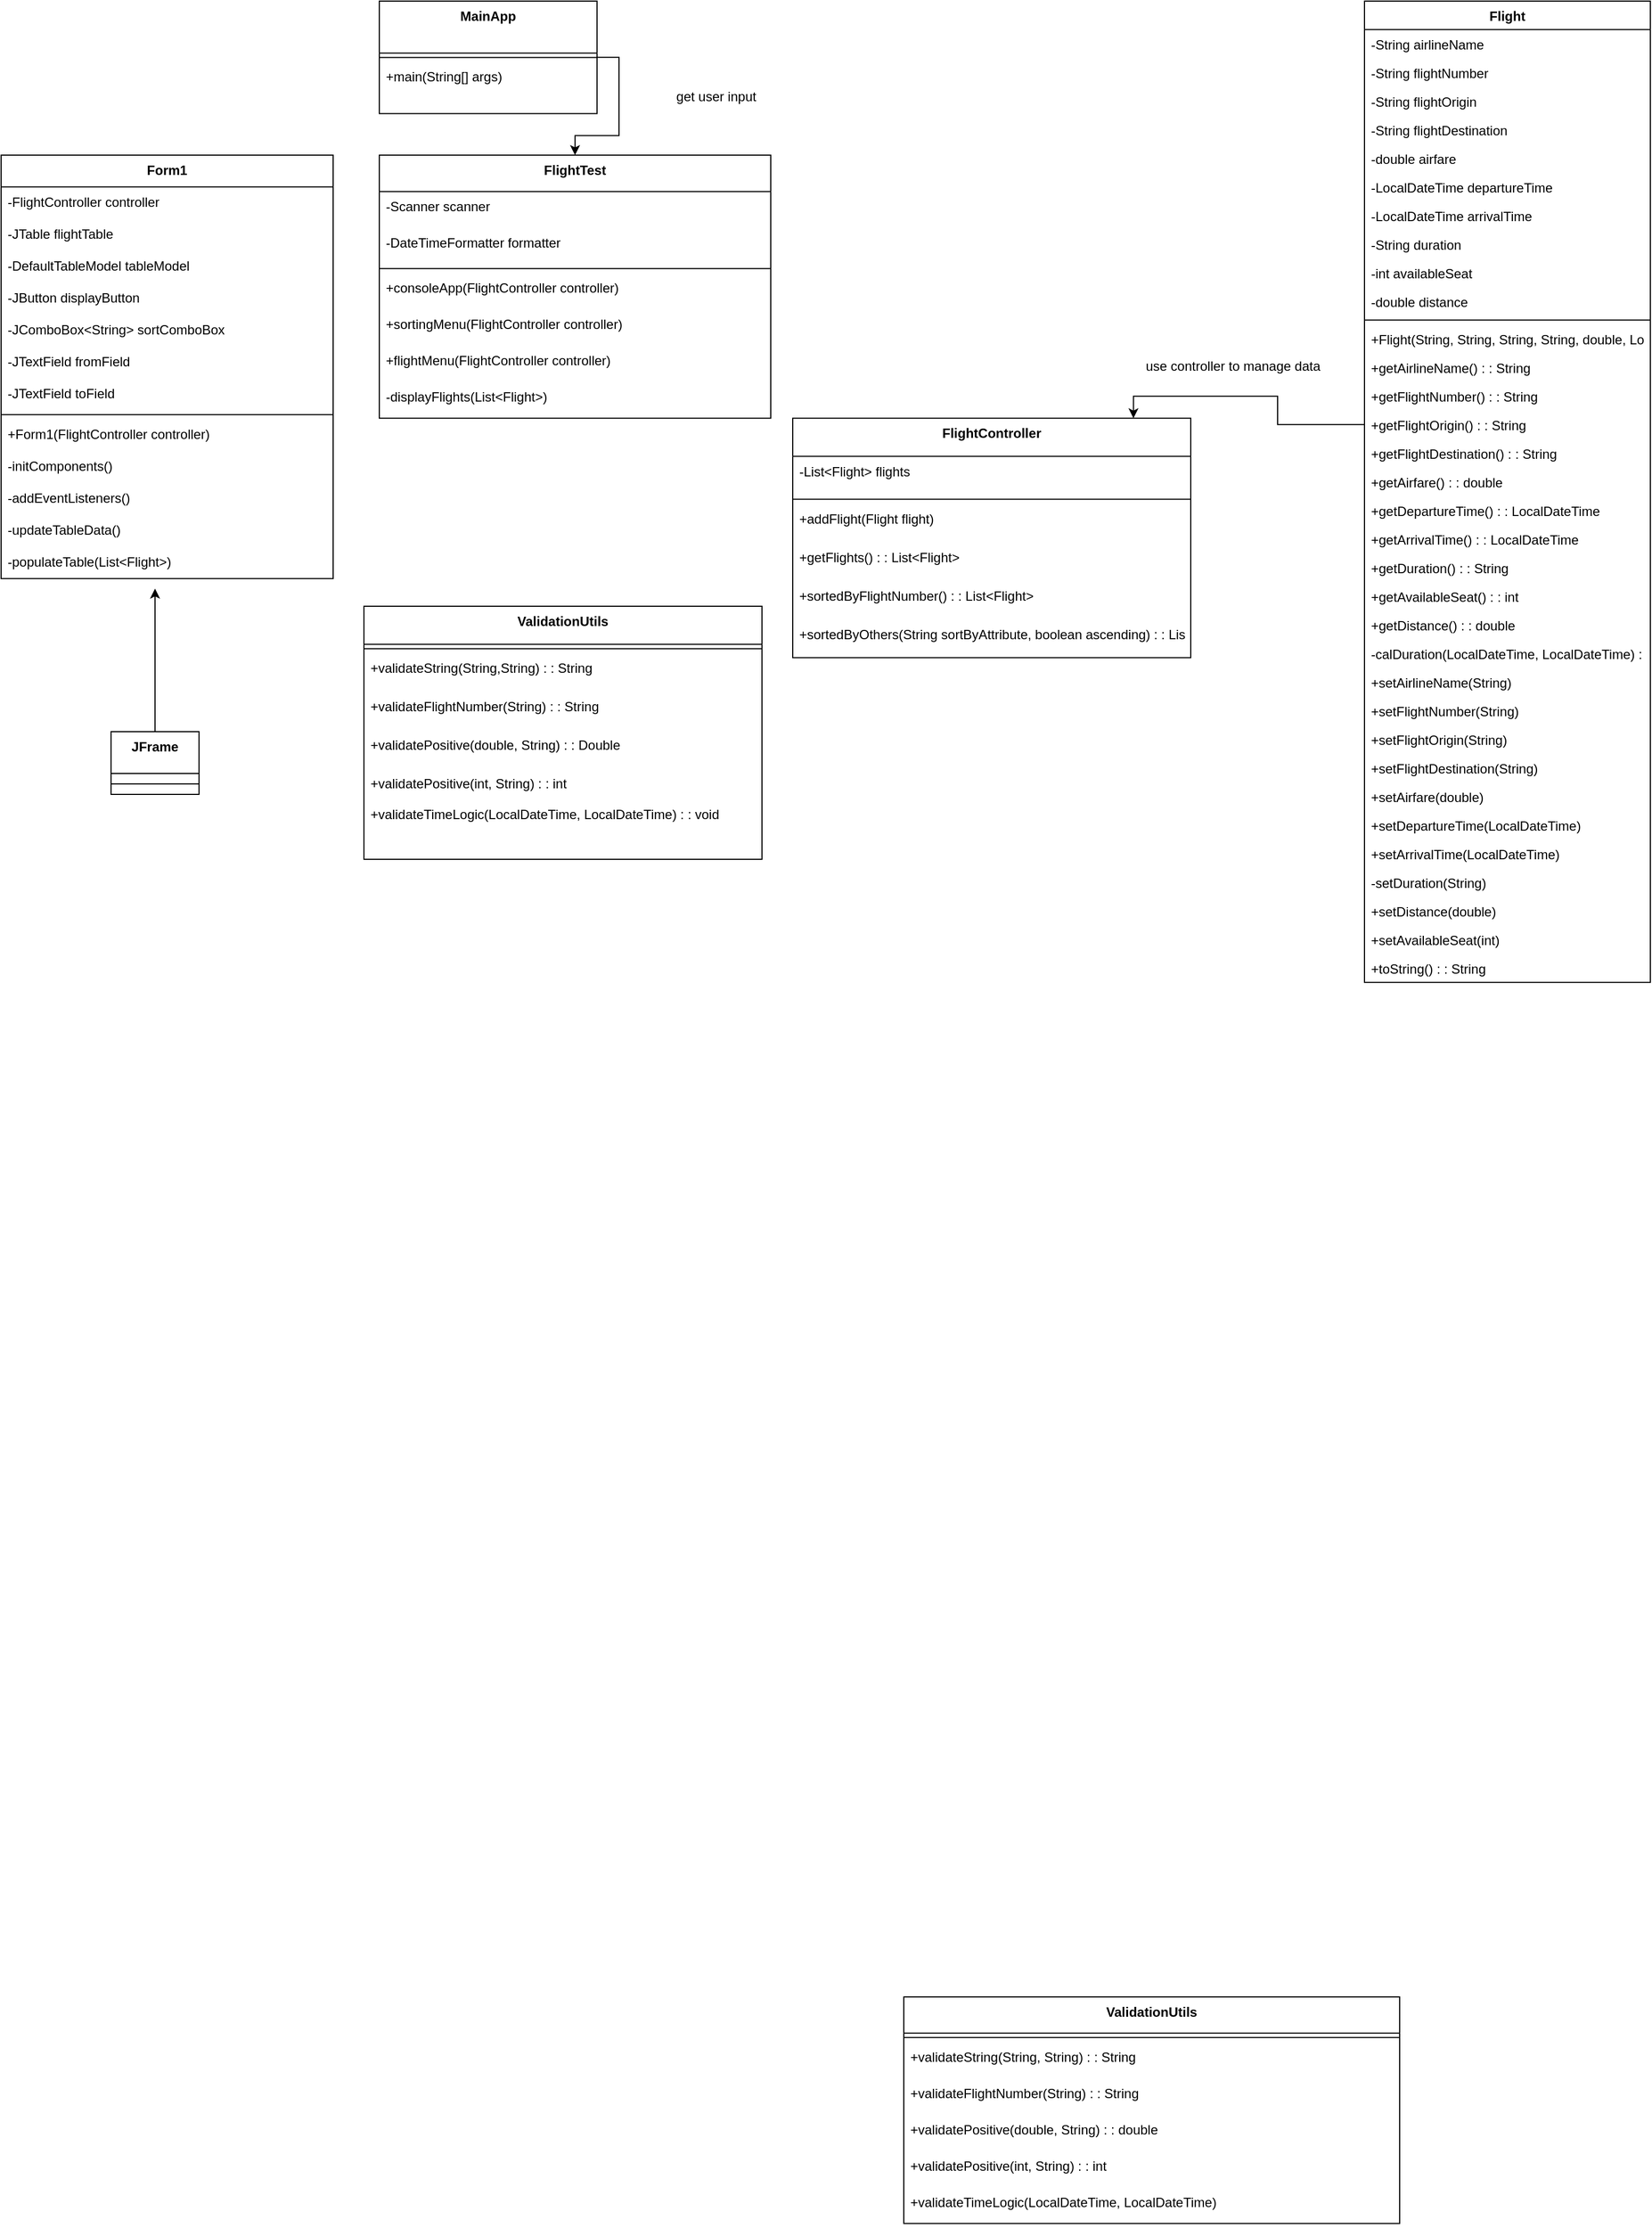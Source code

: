 <mxfile version="27.1.5">
  <diagram name="Page-1" id="KAUJIaK7NsmXlXG6KWXf">
    <mxGraphModel dx="2814" dy="1292" grid="1" gridSize="10" guides="1" tooltips="1" connect="1" arrows="1" fold="1" page="1" pageScale="1" pageWidth="850" pageHeight="1100" math="0" shadow="0">
      <root>
        <mxCell id="0" />
        <mxCell id="1" parent="0" />
        <mxCell id="0Yc7JymVGo0VNF-Y9l-0-92" style="edgeStyle=orthogonalEdgeStyle;rounded=0;orthogonalLoop=1;jettySize=auto;html=1;exitX=1;exitY=0.5;exitDx=0;exitDy=0;entryX=0.5;entryY=0;entryDx=0;entryDy=0;" edge="1" parent="1" source="0Yc7JymVGo0VNF-Y9l-0-1" target="0Yc7JymVGo0VNF-Y9l-0-67">
          <mxGeometry relative="1" as="geometry" />
        </mxCell>
        <mxCell id="0Yc7JymVGo0VNF-Y9l-0-1" value="MainApp" style="swimlane;fontStyle=1;align=center;verticalAlign=top;childLayout=stackLayout;horizontal=1;startSize=47.2;horizontalStack=0;resizeParent=1;resizeParentMax=0;resizeLast=0;collapsible=0;marginBottom=0;" vertex="1" parent="1">
          <mxGeometry x="404" y="20" width="198" height="102.2" as="geometry" />
        </mxCell>
        <mxCell id="0Yc7JymVGo0VNF-Y9l-0-2" style="line;strokeWidth=1;fillColor=none;align=left;verticalAlign=middle;spacingTop=-1;spacingLeft=3;spacingRight=3;rotatable=0;labelPosition=right;points=[];portConstraint=eastwest;strokeColor=inherit;" vertex="1" parent="0Yc7JymVGo0VNF-Y9l-0-1">
          <mxGeometry y="47.2" width="198" height="8" as="geometry" />
        </mxCell>
        <mxCell id="0Yc7JymVGo0VNF-Y9l-0-3" value="+main(String[] args)" style="text;strokeColor=none;fillColor=none;align=left;verticalAlign=top;spacingLeft=4;spacingRight=4;overflow=hidden;rotatable=0;points=[[0,0.5],[1,0.5]];portConstraint=eastwest;" vertex="1" parent="0Yc7JymVGo0VNF-Y9l-0-1">
          <mxGeometry y="55.2" width="198" height="47" as="geometry" />
        </mxCell>
        <mxCell id="0Yc7JymVGo0VNF-Y9l-0-4" value="FlightController" style="swimlane;fontStyle=1;align=center;verticalAlign=top;childLayout=stackLayout;horizontal=1;startSize=34.667;horizontalStack=0;resizeParent=1;resizeParentMax=0;resizeLast=0;collapsible=0;marginBottom=0;" vertex="1" parent="1">
          <mxGeometry x="780" y="399.14" width="362" height="217.667" as="geometry" />
        </mxCell>
        <mxCell id="0Yc7JymVGo0VNF-Y9l-0-5" value="-List&lt;Flight&gt; flights" style="text;strokeColor=none;fillColor=none;align=left;verticalAlign=top;spacingLeft=4;spacingRight=4;overflow=hidden;rotatable=0;points=[[0,0.5],[1,0.5]];portConstraint=eastwest;" vertex="1" parent="0Yc7JymVGo0VNF-Y9l-0-4">
          <mxGeometry y="34.667" width="362" height="35" as="geometry" />
        </mxCell>
        <mxCell id="0Yc7JymVGo0VNF-Y9l-0-6" style="line;strokeWidth=1;fillColor=none;align=left;verticalAlign=middle;spacingTop=-1;spacingLeft=3;spacingRight=3;rotatable=0;labelPosition=right;points=[];portConstraint=eastwest;strokeColor=inherit;" vertex="1" parent="0Yc7JymVGo0VNF-Y9l-0-4">
          <mxGeometry y="69.667" width="362" height="8" as="geometry" />
        </mxCell>
        <mxCell id="0Yc7JymVGo0VNF-Y9l-0-7" value="+addFlight(Flight flight)" style="text;strokeColor=none;fillColor=none;align=left;verticalAlign=top;spacingLeft=4;spacingRight=4;overflow=hidden;rotatable=0;points=[[0,0.5],[1,0.5]];portConstraint=eastwest;" vertex="1" parent="0Yc7JymVGo0VNF-Y9l-0-4">
          <mxGeometry y="77.667" width="362" height="35" as="geometry" />
        </mxCell>
        <mxCell id="0Yc7JymVGo0VNF-Y9l-0-8" value="+getFlights() : : List&lt;Flight&gt;" style="text;strokeColor=none;fillColor=none;align=left;verticalAlign=top;spacingLeft=4;spacingRight=4;overflow=hidden;rotatable=0;points=[[0,0.5],[1,0.5]];portConstraint=eastwest;" vertex="1" parent="0Yc7JymVGo0VNF-Y9l-0-4">
          <mxGeometry y="112.667" width="362" height="35" as="geometry" />
        </mxCell>
        <mxCell id="0Yc7JymVGo0VNF-Y9l-0-9" value="+sortedByFlightNumber() : : List&lt;Flight&gt;" style="text;strokeColor=none;fillColor=none;align=left;verticalAlign=top;spacingLeft=4;spacingRight=4;overflow=hidden;rotatable=0;points=[[0,0.5],[1,0.5]];portConstraint=eastwest;" vertex="1" parent="0Yc7JymVGo0VNF-Y9l-0-4">
          <mxGeometry y="147.667" width="362" height="35" as="geometry" />
        </mxCell>
        <mxCell id="0Yc7JymVGo0VNF-Y9l-0-10" value="+sortedByOthers(String sortByAttribute, boolean ascending) : : List&lt;Flight&gt;" style="text;strokeColor=none;fillColor=none;align=left;verticalAlign=top;spacingLeft=4;spacingRight=4;overflow=hidden;rotatable=0;points=[[0,0.5],[1,0.5]];portConstraint=eastwest;" vertex="1" parent="0Yc7JymVGo0VNF-Y9l-0-4">
          <mxGeometry y="182.667" width="362" height="35" as="geometry" />
        </mxCell>
        <mxCell id="0Yc7JymVGo0VNF-Y9l-0-11" value="Flight" style="swimlane;fontStyle=1;align=center;verticalAlign=top;childLayout=stackLayout;horizontal=1;startSize=25.882;horizontalStack=0;resizeParent=1;resizeParentMax=0;resizeLast=0;collapsible=0;marginBottom=0;" vertex="1" parent="1">
          <mxGeometry x="1300" y="20" width="260" height="891.882" as="geometry" />
        </mxCell>
        <mxCell id="0Yc7JymVGo0VNF-Y9l-0-12" value="-String airlineName" style="text;strokeColor=none;fillColor=none;align=left;verticalAlign=top;spacingLeft=4;spacingRight=4;overflow=hidden;rotatable=0;points=[[0,0.5],[1,0.5]];portConstraint=eastwest;" vertex="1" parent="0Yc7JymVGo0VNF-Y9l-0-11">
          <mxGeometry y="25.882" width="260" height="26" as="geometry" />
        </mxCell>
        <mxCell id="0Yc7JymVGo0VNF-Y9l-0-13" value="-String flightNumber" style="text;strokeColor=none;fillColor=none;align=left;verticalAlign=top;spacingLeft=4;spacingRight=4;overflow=hidden;rotatable=0;points=[[0,0.5],[1,0.5]];portConstraint=eastwest;" vertex="1" parent="0Yc7JymVGo0VNF-Y9l-0-11">
          <mxGeometry y="51.882" width="260" height="26" as="geometry" />
        </mxCell>
        <mxCell id="0Yc7JymVGo0VNF-Y9l-0-14" value="-String flightOrigin" style="text;strokeColor=none;fillColor=none;align=left;verticalAlign=top;spacingLeft=4;spacingRight=4;overflow=hidden;rotatable=0;points=[[0,0.5],[1,0.5]];portConstraint=eastwest;" vertex="1" parent="0Yc7JymVGo0VNF-Y9l-0-11">
          <mxGeometry y="77.882" width="260" height="26" as="geometry" />
        </mxCell>
        <mxCell id="0Yc7JymVGo0VNF-Y9l-0-15" value="-String flightDestination" style="text;strokeColor=none;fillColor=none;align=left;verticalAlign=top;spacingLeft=4;spacingRight=4;overflow=hidden;rotatable=0;points=[[0,0.5],[1,0.5]];portConstraint=eastwest;" vertex="1" parent="0Yc7JymVGo0VNF-Y9l-0-11">
          <mxGeometry y="103.882" width="260" height="26" as="geometry" />
        </mxCell>
        <mxCell id="0Yc7JymVGo0VNF-Y9l-0-16" value="-double airfare" style="text;strokeColor=none;fillColor=none;align=left;verticalAlign=top;spacingLeft=4;spacingRight=4;overflow=hidden;rotatable=0;points=[[0,0.5],[1,0.5]];portConstraint=eastwest;" vertex="1" parent="0Yc7JymVGo0VNF-Y9l-0-11">
          <mxGeometry y="129.882" width="260" height="26" as="geometry" />
        </mxCell>
        <mxCell id="0Yc7JymVGo0VNF-Y9l-0-17" value="-LocalDateTime departureTime" style="text;strokeColor=none;fillColor=none;align=left;verticalAlign=top;spacingLeft=4;spacingRight=4;overflow=hidden;rotatable=0;points=[[0,0.5],[1,0.5]];portConstraint=eastwest;" vertex="1" parent="0Yc7JymVGo0VNF-Y9l-0-11">
          <mxGeometry y="155.882" width="260" height="26" as="geometry" />
        </mxCell>
        <mxCell id="0Yc7JymVGo0VNF-Y9l-0-18" value="-LocalDateTime arrivalTime" style="text;strokeColor=none;fillColor=none;align=left;verticalAlign=top;spacingLeft=4;spacingRight=4;overflow=hidden;rotatable=0;points=[[0,0.5],[1,0.5]];portConstraint=eastwest;" vertex="1" parent="0Yc7JymVGo0VNF-Y9l-0-11">
          <mxGeometry y="181.882" width="260" height="26" as="geometry" />
        </mxCell>
        <mxCell id="0Yc7JymVGo0VNF-Y9l-0-19" value="-String duration" style="text;strokeColor=none;fillColor=none;align=left;verticalAlign=top;spacingLeft=4;spacingRight=4;overflow=hidden;rotatable=0;points=[[0,0.5],[1,0.5]];portConstraint=eastwest;" vertex="1" parent="0Yc7JymVGo0VNF-Y9l-0-11">
          <mxGeometry y="207.882" width="260" height="26" as="geometry" />
        </mxCell>
        <mxCell id="0Yc7JymVGo0VNF-Y9l-0-20" value="-int availableSeat" style="text;strokeColor=none;fillColor=none;align=left;verticalAlign=top;spacingLeft=4;spacingRight=4;overflow=hidden;rotatable=0;points=[[0,0.5],[1,0.5]];portConstraint=eastwest;" vertex="1" parent="0Yc7JymVGo0VNF-Y9l-0-11">
          <mxGeometry y="233.882" width="260" height="26" as="geometry" />
        </mxCell>
        <mxCell id="0Yc7JymVGo0VNF-Y9l-0-21" value="-double distance" style="text;strokeColor=none;fillColor=none;align=left;verticalAlign=top;spacingLeft=4;spacingRight=4;overflow=hidden;rotatable=0;points=[[0,0.5],[1,0.5]];portConstraint=eastwest;" vertex="1" parent="0Yc7JymVGo0VNF-Y9l-0-11">
          <mxGeometry y="259.882" width="260" height="26" as="geometry" />
        </mxCell>
        <mxCell id="0Yc7JymVGo0VNF-Y9l-0-22" style="line;strokeWidth=1;fillColor=none;align=left;verticalAlign=middle;spacingTop=-1;spacingLeft=3;spacingRight=3;rotatable=0;labelPosition=right;points=[];portConstraint=eastwest;strokeColor=inherit;" vertex="1" parent="0Yc7JymVGo0VNF-Y9l-0-11">
          <mxGeometry y="285.882" width="260" height="8" as="geometry" />
        </mxCell>
        <mxCell id="0Yc7JymVGo0VNF-Y9l-0-23" value="+Flight(String, String, String, String, double, LocalDateTime, LocalDateTime, int, double)" style="text;strokeColor=none;fillColor=none;align=left;verticalAlign=top;spacingLeft=4;spacingRight=4;overflow=hidden;rotatable=0;points=[[0,0.5],[1,0.5]];portConstraint=eastwest;" vertex="1" parent="0Yc7JymVGo0VNF-Y9l-0-11">
          <mxGeometry y="293.882" width="260" height="26" as="geometry" />
        </mxCell>
        <mxCell id="0Yc7JymVGo0VNF-Y9l-0-24" value="+getAirlineName() : : String" style="text;strokeColor=none;fillColor=none;align=left;verticalAlign=top;spacingLeft=4;spacingRight=4;overflow=hidden;rotatable=0;points=[[0,0.5],[1,0.5]];portConstraint=eastwest;" vertex="1" parent="0Yc7JymVGo0VNF-Y9l-0-11">
          <mxGeometry y="319.882" width="260" height="26" as="geometry" />
        </mxCell>
        <mxCell id="0Yc7JymVGo0VNF-Y9l-0-25" value="+getFlightNumber() : : String" style="text;strokeColor=none;fillColor=none;align=left;verticalAlign=top;spacingLeft=4;spacingRight=4;overflow=hidden;rotatable=0;points=[[0,0.5],[1,0.5]];portConstraint=eastwest;" vertex="1" parent="0Yc7JymVGo0VNF-Y9l-0-11">
          <mxGeometry y="345.882" width="260" height="26" as="geometry" />
        </mxCell>
        <mxCell id="0Yc7JymVGo0VNF-Y9l-0-26" value="+getFlightOrigin() : : String" style="text;strokeColor=none;fillColor=none;align=left;verticalAlign=top;spacingLeft=4;spacingRight=4;overflow=hidden;rotatable=0;points=[[0,0.5],[1,0.5]];portConstraint=eastwest;" vertex="1" parent="0Yc7JymVGo0VNF-Y9l-0-11">
          <mxGeometry y="371.882" width="260" height="26" as="geometry" />
        </mxCell>
        <mxCell id="0Yc7JymVGo0VNF-Y9l-0-27" value="+getFlightDestination() : : String" style="text;strokeColor=none;fillColor=none;align=left;verticalAlign=top;spacingLeft=4;spacingRight=4;overflow=hidden;rotatable=0;points=[[0,0.5],[1,0.5]];portConstraint=eastwest;" vertex="1" parent="0Yc7JymVGo0VNF-Y9l-0-11">
          <mxGeometry y="397.882" width="260" height="26" as="geometry" />
        </mxCell>
        <mxCell id="0Yc7JymVGo0VNF-Y9l-0-28" value="+getAirfare() : : double" style="text;strokeColor=none;fillColor=none;align=left;verticalAlign=top;spacingLeft=4;spacingRight=4;overflow=hidden;rotatable=0;points=[[0,0.5],[1,0.5]];portConstraint=eastwest;" vertex="1" parent="0Yc7JymVGo0VNF-Y9l-0-11">
          <mxGeometry y="423.882" width="260" height="26" as="geometry" />
        </mxCell>
        <mxCell id="0Yc7JymVGo0VNF-Y9l-0-29" value="+getDepartureTime() : : LocalDateTime" style="text;strokeColor=none;fillColor=none;align=left;verticalAlign=top;spacingLeft=4;spacingRight=4;overflow=hidden;rotatable=0;points=[[0,0.5],[1,0.5]];portConstraint=eastwest;" vertex="1" parent="0Yc7JymVGo0VNF-Y9l-0-11">
          <mxGeometry y="449.882" width="260" height="26" as="geometry" />
        </mxCell>
        <mxCell id="0Yc7JymVGo0VNF-Y9l-0-30" value="+getArrivalTime() : : LocalDateTime" style="text;strokeColor=none;fillColor=none;align=left;verticalAlign=top;spacingLeft=4;spacingRight=4;overflow=hidden;rotatable=0;points=[[0,0.5],[1,0.5]];portConstraint=eastwest;" vertex="1" parent="0Yc7JymVGo0VNF-Y9l-0-11">
          <mxGeometry y="475.882" width="260" height="26" as="geometry" />
        </mxCell>
        <mxCell id="0Yc7JymVGo0VNF-Y9l-0-31" value="+getDuration() : : String" style="text;strokeColor=none;fillColor=none;align=left;verticalAlign=top;spacingLeft=4;spacingRight=4;overflow=hidden;rotatable=0;points=[[0,0.5],[1,0.5]];portConstraint=eastwest;" vertex="1" parent="0Yc7JymVGo0VNF-Y9l-0-11">
          <mxGeometry y="501.882" width="260" height="26" as="geometry" />
        </mxCell>
        <mxCell id="0Yc7JymVGo0VNF-Y9l-0-32" value="+getAvailableSeat() : : int" style="text;strokeColor=none;fillColor=none;align=left;verticalAlign=top;spacingLeft=4;spacingRight=4;overflow=hidden;rotatable=0;points=[[0,0.5],[1,0.5]];portConstraint=eastwest;" vertex="1" parent="0Yc7JymVGo0VNF-Y9l-0-11">
          <mxGeometry y="527.882" width="260" height="26" as="geometry" />
        </mxCell>
        <mxCell id="0Yc7JymVGo0VNF-Y9l-0-33" value="+getDistance() : : double" style="text;strokeColor=none;fillColor=none;align=left;verticalAlign=top;spacingLeft=4;spacingRight=4;overflow=hidden;rotatable=0;points=[[0,0.5],[1,0.5]];portConstraint=eastwest;" vertex="1" parent="0Yc7JymVGo0VNF-Y9l-0-11">
          <mxGeometry y="553.882" width="260" height="26" as="geometry" />
        </mxCell>
        <mxCell id="0Yc7JymVGo0VNF-Y9l-0-34" value="-calDuration(LocalDateTime, LocalDateTime) : : String" style="text;strokeColor=none;fillColor=none;align=left;verticalAlign=top;spacingLeft=4;spacingRight=4;overflow=hidden;rotatable=0;points=[[0,0.5],[1,0.5]];portConstraint=eastwest;" vertex="1" parent="0Yc7JymVGo0VNF-Y9l-0-11">
          <mxGeometry y="579.882" width="260" height="26" as="geometry" />
        </mxCell>
        <mxCell id="0Yc7JymVGo0VNF-Y9l-0-35" value="+setAirlineName(String)" style="text;strokeColor=none;fillColor=none;align=left;verticalAlign=top;spacingLeft=4;spacingRight=4;overflow=hidden;rotatable=0;points=[[0,0.5],[1,0.5]];portConstraint=eastwest;" vertex="1" parent="0Yc7JymVGo0VNF-Y9l-0-11">
          <mxGeometry y="605.882" width="260" height="26" as="geometry" />
        </mxCell>
        <mxCell id="0Yc7JymVGo0VNF-Y9l-0-36" value="+setFlightNumber(String)" style="text;strokeColor=none;fillColor=none;align=left;verticalAlign=top;spacingLeft=4;spacingRight=4;overflow=hidden;rotatable=0;points=[[0,0.5],[1,0.5]];portConstraint=eastwest;" vertex="1" parent="0Yc7JymVGo0VNF-Y9l-0-11">
          <mxGeometry y="631.882" width="260" height="26" as="geometry" />
        </mxCell>
        <mxCell id="0Yc7JymVGo0VNF-Y9l-0-37" value="+setFlightOrigin(String)" style="text;strokeColor=none;fillColor=none;align=left;verticalAlign=top;spacingLeft=4;spacingRight=4;overflow=hidden;rotatable=0;points=[[0,0.5],[1,0.5]];portConstraint=eastwest;" vertex="1" parent="0Yc7JymVGo0VNF-Y9l-0-11">
          <mxGeometry y="657.882" width="260" height="26" as="geometry" />
        </mxCell>
        <mxCell id="0Yc7JymVGo0VNF-Y9l-0-38" value="+setFlightDestination(String)" style="text;strokeColor=none;fillColor=none;align=left;verticalAlign=top;spacingLeft=4;spacingRight=4;overflow=hidden;rotatable=0;points=[[0,0.5],[1,0.5]];portConstraint=eastwest;" vertex="1" parent="0Yc7JymVGo0VNF-Y9l-0-11">
          <mxGeometry y="683.882" width="260" height="26" as="geometry" />
        </mxCell>
        <mxCell id="0Yc7JymVGo0VNF-Y9l-0-39" value="+setAirfare(double)" style="text;strokeColor=none;fillColor=none;align=left;verticalAlign=top;spacingLeft=4;spacingRight=4;overflow=hidden;rotatable=0;points=[[0,0.5],[1,0.5]];portConstraint=eastwest;" vertex="1" parent="0Yc7JymVGo0VNF-Y9l-0-11">
          <mxGeometry y="709.882" width="260" height="26" as="geometry" />
        </mxCell>
        <mxCell id="0Yc7JymVGo0VNF-Y9l-0-40" value="+setDepartureTime(LocalDateTime)" style="text;strokeColor=none;fillColor=none;align=left;verticalAlign=top;spacingLeft=4;spacingRight=4;overflow=hidden;rotatable=0;points=[[0,0.5],[1,0.5]];portConstraint=eastwest;" vertex="1" parent="0Yc7JymVGo0VNF-Y9l-0-11">
          <mxGeometry y="735.882" width="260" height="26" as="geometry" />
        </mxCell>
        <mxCell id="0Yc7JymVGo0VNF-Y9l-0-41" value="+setArrivalTime(LocalDateTime)" style="text;strokeColor=none;fillColor=none;align=left;verticalAlign=top;spacingLeft=4;spacingRight=4;overflow=hidden;rotatable=0;points=[[0,0.5],[1,0.5]];portConstraint=eastwest;" vertex="1" parent="0Yc7JymVGo0VNF-Y9l-0-11">
          <mxGeometry y="761.882" width="260" height="26" as="geometry" />
        </mxCell>
        <mxCell id="0Yc7JymVGo0VNF-Y9l-0-42" value="-setDuration(String)" style="text;strokeColor=none;fillColor=none;align=left;verticalAlign=top;spacingLeft=4;spacingRight=4;overflow=hidden;rotatable=0;points=[[0,0.5],[1,0.5]];portConstraint=eastwest;" vertex="1" parent="0Yc7JymVGo0VNF-Y9l-0-11">
          <mxGeometry y="787.882" width="260" height="26" as="geometry" />
        </mxCell>
        <mxCell id="0Yc7JymVGo0VNF-Y9l-0-43" value="+setDistance(double)" style="text;strokeColor=none;fillColor=none;align=left;verticalAlign=top;spacingLeft=4;spacingRight=4;overflow=hidden;rotatable=0;points=[[0,0.5],[1,0.5]];portConstraint=eastwest;" vertex="1" parent="0Yc7JymVGo0VNF-Y9l-0-11">
          <mxGeometry y="813.882" width="260" height="26" as="geometry" />
        </mxCell>
        <mxCell id="0Yc7JymVGo0VNF-Y9l-0-44" value="+setAvailableSeat(int)" style="text;strokeColor=none;fillColor=none;align=left;verticalAlign=top;spacingLeft=4;spacingRight=4;overflow=hidden;rotatable=0;points=[[0,0.5],[1,0.5]];portConstraint=eastwest;" vertex="1" parent="0Yc7JymVGo0VNF-Y9l-0-11">
          <mxGeometry y="839.882" width="260" height="26" as="geometry" />
        </mxCell>
        <mxCell id="0Yc7JymVGo0VNF-Y9l-0-45" value="+toString() : : String" style="text;strokeColor=none;fillColor=none;align=left;verticalAlign=top;spacingLeft=4;spacingRight=4;overflow=hidden;rotatable=0;points=[[0,0.5],[1,0.5]];portConstraint=eastwest;" vertex="1" parent="0Yc7JymVGo0VNF-Y9l-0-11">
          <mxGeometry y="865.882" width="260" height="26" as="geometry" />
        </mxCell>
        <mxCell id="0Yc7JymVGo0VNF-Y9l-0-46" value="ValidationUtils" style="swimlane;fontStyle=1;align=center;verticalAlign=top;childLayout=stackLayout;horizontal=1;startSize=32.923;horizontalStack=0;resizeParent=1;resizeParentMax=0;resizeLast=0;collapsible=0;marginBottom=0;" vertex="1" parent="1">
          <mxGeometry x="881" y="1834" width="451" height="205.923" as="geometry" />
        </mxCell>
        <mxCell id="0Yc7JymVGo0VNF-Y9l-0-47" style="line;strokeWidth=1;fillColor=none;align=left;verticalAlign=middle;spacingTop=-1;spacingLeft=3;spacingRight=3;rotatable=0;labelPosition=right;points=[];portConstraint=eastwest;strokeColor=inherit;" vertex="1" parent="0Yc7JymVGo0VNF-Y9l-0-46">
          <mxGeometry y="32.923" width="451" height="8" as="geometry" />
        </mxCell>
        <mxCell id="0Yc7JymVGo0VNF-Y9l-0-48" value="+validateString(String, String) : : String" style="text;strokeColor=none;fillColor=none;align=left;verticalAlign=top;spacingLeft=4;spacingRight=4;overflow=hidden;rotatable=0;points=[[0,0.5],[1,0.5]];portConstraint=eastwest;" vertex="1" parent="0Yc7JymVGo0VNF-Y9l-0-46">
          <mxGeometry y="40.923" width="451" height="33" as="geometry" />
        </mxCell>
        <mxCell id="0Yc7JymVGo0VNF-Y9l-0-49" value="+validateFlightNumber(String) : : String" style="text;strokeColor=none;fillColor=none;align=left;verticalAlign=top;spacingLeft=4;spacingRight=4;overflow=hidden;rotatable=0;points=[[0,0.5],[1,0.5]];portConstraint=eastwest;" vertex="1" parent="0Yc7JymVGo0VNF-Y9l-0-46">
          <mxGeometry y="73.923" width="451" height="33" as="geometry" />
        </mxCell>
        <mxCell id="0Yc7JymVGo0VNF-Y9l-0-50" value="+validatePositive(double, String) : : double" style="text;strokeColor=none;fillColor=none;align=left;verticalAlign=top;spacingLeft=4;spacingRight=4;overflow=hidden;rotatable=0;points=[[0,0.5],[1,0.5]];portConstraint=eastwest;" vertex="1" parent="0Yc7JymVGo0VNF-Y9l-0-46">
          <mxGeometry y="106.923" width="451" height="33" as="geometry" />
        </mxCell>
        <mxCell id="0Yc7JymVGo0VNF-Y9l-0-51" value="+validatePositive(int, String) : : int" style="text;strokeColor=none;fillColor=none;align=left;verticalAlign=top;spacingLeft=4;spacingRight=4;overflow=hidden;rotatable=0;points=[[0,0.5],[1,0.5]];portConstraint=eastwest;" vertex="1" parent="0Yc7JymVGo0VNF-Y9l-0-46">
          <mxGeometry y="139.923" width="451" height="33" as="geometry" />
        </mxCell>
        <mxCell id="0Yc7JymVGo0VNF-Y9l-0-52" value="+validateTimeLogic(LocalDateTime, LocalDateTime)" style="text;strokeColor=none;fillColor=none;align=left;verticalAlign=top;spacingLeft=4;spacingRight=4;overflow=hidden;rotatable=0;points=[[0,0.5],[1,0.5]];portConstraint=eastwest;" vertex="1" parent="0Yc7JymVGo0VNF-Y9l-0-46">
          <mxGeometry y="172.923" width="451" height="33" as="geometry" />
        </mxCell>
        <mxCell id="0Yc7JymVGo0VNF-Y9l-0-53" value="Form1" style="swimlane;fontStyle=1;align=center;verticalAlign=top;childLayout=stackLayout;horizontal=1;startSize=28.923;horizontalStack=0;resizeParent=1;resizeParentMax=0;resizeLast=0;collapsible=0;marginBottom=0;" vertex="1" parent="1">
          <mxGeometry x="60" y="160" width="302" height="384.923" as="geometry" />
        </mxCell>
        <mxCell id="0Yc7JymVGo0VNF-Y9l-0-54" value="-FlightController controller" style="text;strokeColor=none;fillColor=none;align=left;verticalAlign=top;spacingLeft=4;spacingRight=4;overflow=hidden;rotatable=0;points=[[0,0.5],[1,0.5]];portConstraint=eastwest;" vertex="1" parent="0Yc7JymVGo0VNF-Y9l-0-53">
          <mxGeometry y="28.923" width="302" height="29" as="geometry" />
        </mxCell>
        <mxCell id="0Yc7JymVGo0VNF-Y9l-0-55" value="-JTable flightTable" style="text;strokeColor=none;fillColor=none;align=left;verticalAlign=top;spacingLeft=4;spacingRight=4;overflow=hidden;rotatable=0;points=[[0,0.5],[1,0.5]];portConstraint=eastwest;" vertex="1" parent="0Yc7JymVGo0VNF-Y9l-0-53">
          <mxGeometry y="57.923" width="302" height="29" as="geometry" />
        </mxCell>
        <mxCell id="0Yc7JymVGo0VNF-Y9l-0-56" value="-DefaultTableModel tableModel" style="text;strokeColor=none;fillColor=none;align=left;verticalAlign=top;spacingLeft=4;spacingRight=4;overflow=hidden;rotatable=0;points=[[0,0.5],[1,0.5]];portConstraint=eastwest;" vertex="1" parent="0Yc7JymVGo0VNF-Y9l-0-53">
          <mxGeometry y="86.923" width="302" height="29" as="geometry" />
        </mxCell>
        <mxCell id="0Yc7JymVGo0VNF-Y9l-0-57" value="-JButton displayButton" style="text;strokeColor=none;fillColor=none;align=left;verticalAlign=top;spacingLeft=4;spacingRight=4;overflow=hidden;rotatable=0;points=[[0,0.5],[1,0.5]];portConstraint=eastwest;" vertex="1" parent="0Yc7JymVGo0VNF-Y9l-0-53">
          <mxGeometry y="115.923" width="302" height="29" as="geometry" />
        </mxCell>
        <mxCell id="0Yc7JymVGo0VNF-Y9l-0-58" value="-JComboBox&lt;String&gt; sortComboBox" style="text;strokeColor=none;fillColor=none;align=left;verticalAlign=top;spacingLeft=4;spacingRight=4;overflow=hidden;rotatable=0;points=[[0,0.5],[1,0.5]];portConstraint=eastwest;" vertex="1" parent="0Yc7JymVGo0VNF-Y9l-0-53">
          <mxGeometry y="144.923" width="302" height="29" as="geometry" />
        </mxCell>
        <mxCell id="0Yc7JymVGo0VNF-Y9l-0-59" value="-JTextField fromField" style="text;strokeColor=none;fillColor=none;align=left;verticalAlign=top;spacingLeft=4;spacingRight=4;overflow=hidden;rotatable=0;points=[[0,0.5],[1,0.5]];portConstraint=eastwest;" vertex="1" parent="0Yc7JymVGo0VNF-Y9l-0-53">
          <mxGeometry y="173.923" width="302" height="29" as="geometry" />
        </mxCell>
        <mxCell id="0Yc7JymVGo0VNF-Y9l-0-60" value="-JTextField toField" style="text;strokeColor=none;fillColor=none;align=left;verticalAlign=top;spacingLeft=4;spacingRight=4;overflow=hidden;rotatable=0;points=[[0,0.5],[1,0.5]];portConstraint=eastwest;" vertex="1" parent="0Yc7JymVGo0VNF-Y9l-0-53">
          <mxGeometry y="202.923" width="302" height="29" as="geometry" />
        </mxCell>
        <mxCell id="0Yc7JymVGo0VNF-Y9l-0-61" style="line;strokeWidth=1;fillColor=none;align=left;verticalAlign=middle;spacingTop=-1;spacingLeft=3;spacingRight=3;rotatable=0;labelPosition=right;points=[];portConstraint=eastwest;strokeColor=inherit;" vertex="1" parent="0Yc7JymVGo0VNF-Y9l-0-53">
          <mxGeometry y="231.923" width="302" height="8" as="geometry" />
        </mxCell>
        <mxCell id="0Yc7JymVGo0VNF-Y9l-0-62" value="+Form1(FlightController controller)" style="text;strokeColor=none;fillColor=none;align=left;verticalAlign=top;spacingLeft=4;spacingRight=4;overflow=hidden;rotatable=0;points=[[0,0.5],[1,0.5]];portConstraint=eastwest;" vertex="1" parent="0Yc7JymVGo0VNF-Y9l-0-53">
          <mxGeometry y="239.923" width="302" height="29" as="geometry" />
        </mxCell>
        <mxCell id="0Yc7JymVGo0VNF-Y9l-0-63" value="-initComponents()" style="text;strokeColor=none;fillColor=none;align=left;verticalAlign=top;spacingLeft=4;spacingRight=4;overflow=hidden;rotatable=0;points=[[0,0.5],[1,0.5]];portConstraint=eastwest;" vertex="1" parent="0Yc7JymVGo0VNF-Y9l-0-53">
          <mxGeometry y="268.923" width="302" height="29" as="geometry" />
        </mxCell>
        <mxCell id="0Yc7JymVGo0VNF-Y9l-0-64" value="-addEventListeners()" style="text;strokeColor=none;fillColor=none;align=left;verticalAlign=top;spacingLeft=4;spacingRight=4;overflow=hidden;rotatable=0;points=[[0,0.5],[1,0.5]];portConstraint=eastwest;" vertex="1" parent="0Yc7JymVGo0VNF-Y9l-0-53">
          <mxGeometry y="297.923" width="302" height="29" as="geometry" />
        </mxCell>
        <mxCell id="0Yc7JymVGo0VNF-Y9l-0-65" value="-updateTableData()" style="text;strokeColor=none;fillColor=none;align=left;verticalAlign=top;spacingLeft=4;spacingRight=4;overflow=hidden;rotatable=0;points=[[0,0.5],[1,0.5]];portConstraint=eastwest;" vertex="1" parent="0Yc7JymVGo0VNF-Y9l-0-53">
          <mxGeometry y="326.923" width="302" height="29" as="geometry" />
        </mxCell>
        <mxCell id="0Yc7JymVGo0VNF-Y9l-0-66" value="-populateTable(List&lt;Flight&gt;)" style="text;strokeColor=none;fillColor=none;align=left;verticalAlign=top;spacingLeft=4;spacingRight=4;overflow=hidden;rotatable=0;points=[[0,0.5],[1,0.5]];portConstraint=eastwest;" vertex="1" parent="0Yc7JymVGo0VNF-Y9l-0-53">
          <mxGeometry y="355.923" width="302" height="29" as="geometry" />
        </mxCell>
        <mxCell id="0Yc7JymVGo0VNF-Y9l-0-67" value="FlightTest" style="swimlane;fontStyle=1;align=center;verticalAlign=top;childLayout=stackLayout;horizontal=1;startSize=33.143;horizontalStack=0;resizeParent=1;resizeParentMax=0;resizeLast=0;collapsible=0;marginBottom=0;" vertex="1" parent="1">
          <mxGeometry x="404" y="160" width="356" height="239.143" as="geometry" />
        </mxCell>
        <mxCell id="0Yc7JymVGo0VNF-Y9l-0-68" value="-Scanner scanner" style="text;strokeColor=none;fillColor=none;align=left;verticalAlign=top;spacingLeft=4;spacingRight=4;overflow=hidden;rotatable=0;points=[[0,0.5],[1,0.5]];portConstraint=eastwest;" vertex="1" parent="0Yc7JymVGo0VNF-Y9l-0-67">
          <mxGeometry y="33.143" width="356" height="33" as="geometry" />
        </mxCell>
        <mxCell id="0Yc7JymVGo0VNF-Y9l-0-69" value="-DateTimeFormatter formatter" style="text;strokeColor=none;fillColor=none;align=left;verticalAlign=top;spacingLeft=4;spacingRight=4;overflow=hidden;rotatable=0;points=[[0,0.5],[1,0.5]];portConstraint=eastwest;" vertex="1" parent="0Yc7JymVGo0VNF-Y9l-0-67">
          <mxGeometry y="66.143" width="356" height="33" as="geometry" />
        </mxCell>
        <mxCell id="0Yc7JymVGo0VNF-Y9l-0-70" style="line;strokeWidth=1;fillColor=none;align=left;verticalAlign=middle;spacingTop=-1;spacingLeft=3;spacingRight=3;rotatable=0;labelPosition=right;points=[];portConstraint=eastwest;strokeColor=inherit;" vertex="1" parent="0Yc7JymVGo0VNF-Y9l-0-67">
          <mxGeometry y="99.143" width="356" height="8" as="geometry" />
        </mxCell>
        <mxCell id="0Yc7JymVGo0VNF-Y9l-0-71" value="+consoleApp(FlightController controller)" style="text;strokeColor=none;fillColor=none;align=left;verticalAlign=top;spacingLeft=4;spacingRight=4;overflow=hidden;rotatable=0;points=[[0,0.5],[1,0.5]];portConstraint=eastwest;" vertex="1" parent="0Yc7JymVGo0VNF-Y9l-0-67">
          <mxGeometry y="107.143" width="356" height="33" as="geometry" />
        </mxCell>
        <mxCell id="0Yc7JymVGo0VNF-Y9l-0-72" value="+sortingMenu(FlightController controller)" style="text;strokeColor=none;fillColor=none;align=left;verticalAlign=top;spacingLeft=4;spacingRight=4;overflow=hidden;rotatable=0;points=[[0,0.5],[1,0.5]];portConstraint=eastwest;" vertex="1" parent="0Yc7JymVGo0VNF-Y9l-0-67">
          <mxGeometry y="140.143" width="356" height="33" as="geometry" />
        </mxCell>
        <mxCell id="0Yc7JymVGo0VNF-Y9l-0-73" value="+flightMenu(FlightController controller)" style="text;strokeColor=none;fillColor=none;align=left;verticalAlign=top;spacingLeft=4;spacingRight=4;overflow=hidden;rotatable=0;points=[[0,0.5],[1,0.5]];portConstraint=eastwest;" vertex="1" parent="0Yc7JymVGo0VNF-Y9l-0-67">
          <mxGeometry y="173.143" width="356" height="33" as="geometry" />
        </mxCell>
        <mxCell id="0Yc7JymVGo0VNF-Y9l-0-74" value="-displayFlights(List&lt;Flight&gt;)" style="text;strokeColor=none;fillColor=none;align=left;verticalAlign=top;spacingLeft=4;spacingRight=4;overflow=hidden;rotatable=0;points=[[0,0.5],[1,0.5]];portConstraint=eastwest;" vertex="1" parent="0Yc7JymVGo0VNF-Y9l-0-67">
          <mxGeometry y="206.143" width="356" height="33" as="geometry" />
        </mxCell>
        <mxCell id="0Yc7JymVGo0VNF-Y9l-0-89" style="edgeStyle=orthogonalEdgeStyle;rounded=0;orthogonalLoop=1;jettySize=auto;html=1;" edge="1" parent="1" source="0Yc7JymVGo0VNF-Y9l-0-75">
          <mxGeometry relative="1" as="geometry">
            <mxPoint x="200" y="554" as="targetPoint" />
          </mxGeometry>
        </mxCell>
        <mxCell id="0Yc7JymVGo0VNF-Y9l-0-75" value="JFrame" style="swimlane;fontStyle=1;align=center;verticalAlign=top;childLayout=stackLayout;horizontal=1;startSize=38;horizontalStack=0;resizeParent=1;resizeParentMax=0;resizeLast=0;collapsible=0;marginBottom=0;" vertex="1" parent="1">
          <mxGeometry x="160" y="684" width="80" height="57" as="geometry" />
        </mxCell>
        <mxCell id="0Yc7JymVGo0VNF-Y9l-0-76" style="line;strokeWidth=1;fillColor=none;align=left;verticalAlign=middle;spacingTop=-1;spacingLeft=3;spacingRight=3;rotatable=0;labelPosition=right;points=[];portConstraint=eastwest;strokeColor=inherit;" vertex="1" parent="0Yc7JymVGo0VNF-Y9l-0-75">
          <mxGeometry y="38" width="80" height="19" as="geometry" />
        </mxCell>
        <mxCell id="0Yc7JymVGo0VNF-Y9l-0-91" value="get user input" style="text;html=1;align=center;verticalAlign=middle;resizable=0;points=[];autosize=1;strokeColor=none;fillColor=none;" vertex="1" parent="1">
          <mxGeometry x="660" y="92.2" width="100" height="30" as="geometry" />
        </mxCell>
        <mxCell id="0Yc7JymVGo0VNF-Y9l-0-93" style="edgeStyle=orthogonalEdgeStyle;rounded=0;orthogonalLoop=1;jettySize=auto;html=1;entryX=0.856;entryY=0;entryDx=0;entryDy=0;entryPerimeter=0;" edge="1" parent="1" source="0Yc7JymVGo0VNF-Y9l-0-26" target="0Yc7JymVGo0VNF-Y9l-0-4">
          <mxGeometry relative="1" as="geometry" />
        </mxCell>
        <mxCell id="0Yc7JymVGo0VNF-Y9l-0-94" value="use controller to manage data" style="text;html=1;align=center;verticalAlign=middle;resizable=0;points=[];autosize=1;strokeColor=none;fillColor=none;" vertex="1" parent="1">
          <mxGeometry x="1090" y="337.46" width="180" height="30" as="geometry" />
        </mxCell>
        <mxCell id="0Yc7JymVGo0VNF-Y9l-0-95" value="ValidationUtils" style="swimlane;fontStyle=1;align=center;verticalAlign=top;childLayout=stackLayout;horizontal=1;startSize=34.667;horizontalStack=0;resizeParent=1;resizeParentMax=0;resizeLast=0;collapsible=0;marginBottom=0;" vertex="1" parent="1">
          <mxGeometry x="390" y="570" width="362" height="229.997" as="geometry" />
        </mxCell>
        <mxCell id="0Yc7JymVGo0VNF-Y9l-0-97" style="line;strokeWidth=1;fillColor=none;align=left;verticalAlign=middle;spacingTop=-1;spacingLeft=3;spacingRight=3;rotatable=0;labelPosition=right;points=[];portConstraint=eastwest;strokeColor=inherit;" vertex="1" parent="0Yc7JymVGo0VNF-Y9l-0-95">
          <mxGeometry y="34.667" width="362" height="8" as="geometry" />
        </mxCell>
        <mxCell id="0Yc7JymVGo0VNF-Y9l-0-98" value="+validateString(String,String) : : String" style="text;strokeColor=none;fillColor=none;align=left;verticalAlign=top;spacingLeft=4;spacingRight=4;overflow=hidden;rotatable=0;points=[[0,0.5],[1,0.5]];portConstraint=eastwest;" vertex="1" parent="0Yc7JymVGo0VNF-Y9l-0-95">
          <mxGeometry y="42.667" width="362" height="35" as="geometry" />
        </mxCell>
        <mxCell id="0Yc7JymVGo0VNF-Y9l-0-99" value="+validateFlightNumber(String) : : String" style="text;strokeColor=none;fillColor=none;align=left;verticalAlign=top;spacingLeft=4;spacingRight=4;overflow=hidden;rotatable=0;points=[[0,0.5],[1,0.5]];portConstraint=eastwest;" vertex="1" parent="0Yc7JymVGo0VNF-Y9l-0-95">
          <mxGeometry y="77.667" width="362" height="35" as="geometry" />
        </mxCell>
        <mxCell id="0Yc7JymVGo0VNF-Y9l-0-100" value="+validatePositive(double, String) : : Double" style="text;strokeColor=none;fillColor=none;align=left;verticalAlign=top;spacingLeft=4;spacingRight=4;overflow=hidden;rotatable=0;points=[[0,0.5],[1,0.5]];portConstraint=eastwest;" vertex="1" parent="0Yc7JymVGo0VNF-Y9l-0-95">
          <mxGeometry y="112.667" width="362" height="35" as="geometry" />
        </mxCell>
        <mxCell id="0Yc7JymVGo0VNF-Y9l-0-101" value="+validatePositive(int, String) : : int&#xa;&#xa;+validateTimeLogic(LocalDateTime, LocalDateTime) : : void" style="text;strokeColor=none;fillColor=none;align=left;verticalAlign=top;spacingLeft=4;spacingRight=4;overflow=hidden;rotatable=0;points=[[0,0.5],[1,0.5]];portConstraint=eastwest;" vertex="1" parent="0Yc7JymVGo0VNF-Y9l-0-95">
          <mxGeometry y="147.667" width="362" height="82.33" as="geometry" />
        </mxCell>
      </root>
    </mxGraphModel>
  </diagram>
</mxfile>

